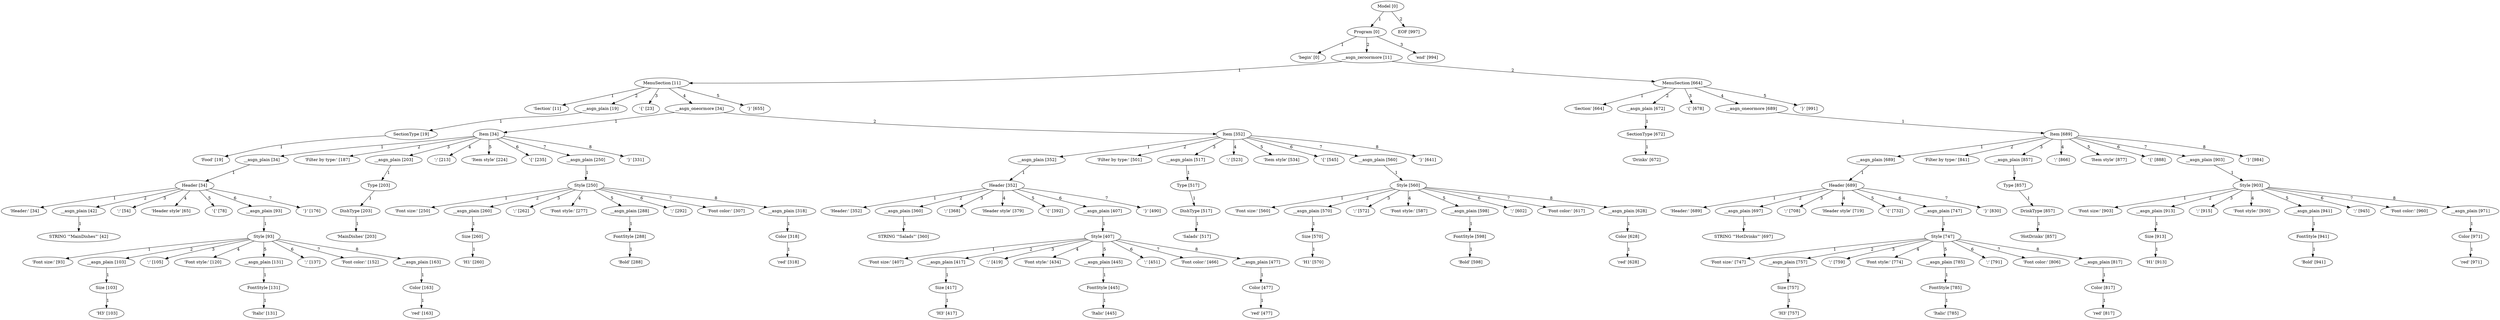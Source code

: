 digraph arpeggio_graph {
2207941753536 [label="Model [0]"];
2207941753536->2207941752768 [label="1"]

2207941752768 [label="Program [0]"];
2207941752768->2207942667392 [label="1"]

2207942667392 [label=" 'begin' [0]"];
2207941752768->2207941754304 [label="2"]

2207941754304 [label="__asgn_zeroormore [11]"];
2207941754304->2207941913024 [label="1"]

2207941913024 [label="MenuSection [11]"];
2207941913024->2207942667840 [label="1"]

2207942667840 [label=" 'Section' [11]"];
2207941913024->2207941934016 [label="2"]

2207941934016 [label="__asgn_plain [19]"];
2207941934016->2207941933760 [label="1"]

2207941933760 [label="SectionType [19]"];
2207941933760->2207942667616 [label="1"]

2207942667616 [label=" 'Food' [19]"];
2207941913024->2207942667280 [label="3"]

2207942667280 [label=" '{' [23]"];
2207941913024->2207941912768 [label="4"]

2207941912768 [label="__asgn_oneormore [34]"];
2207941912768->2207941918144 [label="1"]

2207941918144 [label="Item [34]"];
2207941918144->2207941931968 [label="1"]

2207941931968 [label="__asgn_plain [34]"];
2207941931968->2207941931712 [label="1"]

2207941931712 [label="Header [34]"];
2207941931712->2207942668176 [label="1"]

2207942668176 [label=" 'Header:' [34]"];
2207941931712->2207941934144 [label="2"]

2207941934144 [label="__asgn_plain [42]"];
2207941934144->2207942667952 [label="1"]

2207942667952 [label="STRING '\"MainDishes\"' [42]"];
2207941931712->2207942668064 [label="3"]

2207942668064 [label=" ';' [54]"];
2207941931712->2207942667504 [label="4"]

2207942667504 [label=" 'Header style' [65]"];
2207941931712->2207941935840 [label="5"]

2207941935840 [label=" '{' [78]"];
2207941931712->2207941931584 [label="6"]

2207941931584 [label="__asgn_plain [93]"];
2207941931584->2207941931328 [label="1"]

2207941931328 [label="Style [93]"];
2207941931328->2207941937296 [label="1"]

2207941937296 [label=" 'Font size:' [93]"];
2207941931328->2207941934528 [label="2"]

2207941934528 [label="__asgn_plain [103]"];
2207941934528->2207941934272 [label="1"]

2207941934272 [label="Size [103]"];
2207941934272->2207941936848 [label="1"]

2207941936848 [label=" 'H3' [103]"];
2207941931328->2207941936736 [label="3"]

2207941936736 [label=" ';' [105]"];
2207941931328->2207941935392 [label="4"]

2207941935392 [label=" 'Font style:' [120]"];
2207941931328->2207941934784 [label="5"]

2207941934784 [label="__asgn_plain [131]"];
2207941934784->2207941934656 [label="1"]

2207941934656 [label="FontStyle [131]"];
2207941934656->2207941937184 [label="1"]

2207941937184 [label=" 'Italic' [131]"];
2207941931328->2207941936960 [label="6"]

2207941936960 [label=" ';' [137]"];
2207941931328->2207941935504 [label="7"]

2207941935504 [label=" 'Font color:' [152]"];
2207941931328->2207941931200 [label="8"]

2207941931200 [label="__asgn_plain [163]"];
2207941931200->2207941931072 [label="1"]

2207941931072 [label="Color [163]"];
2207941931072->2207941935616 [label="1"]

2207941935616 [label=" 'red' [163]"];
2207941931712->2207941935280 [label="7"]

2207941935280 [label=" '}' [176]"];
2207941918144->2207941935728 [label="2"]

2207941935728 [label=" 'Filter by type:' [187]"];
2207941918144->2207941915840 [label="3"]

2207941915840 [label="__asgn_plain [203]"];
2207941915840->2207941918400 [label="1"]

2207941918400 [label="Type [203]"];
2207941918400->2207941931840 [label="1"]

2207941931840 [label="DishType [203]"];
2207941931840->2207941937072 [label="1"]

2207941937072 [label=" 'MainDishes' [203]"];
2207941918144->2207941936064 [label="4"]

2207941936064 [label=" ';' [213]"];
2207941918144->2207941935952 [label="5"]

2207941935952 [label=" 'Item style' [224]"];
2207941918144->2207941936176 [label="6"]

2207941936176 [label=" '{' [235]"];
2207941918144->2207941918016 [label="7"]

2207941918016 [label="__asgn_plain [250]"];
2207941918016->2207941917888 [label="1"]

2207941917888 [label="Style [250]"];
2207941917888->2207941936288 [label="1"]

2207941936288 [label=" 'Font size:' [250]"];
2207941917888->2207941915968 [label="2"]

2207941915968 [label="__asgn_plain [260]"];
2207941915968->2207941915712 [label="1"]

2207941915712 [label="Size [260]"];
2207941915712->2207941936400 [label="1"]

2207941936400 [label=" 'H1' [260]"];
2207941917888->2207941935168 [label="3"]

2207941935168 [label=" ';' [262]"];
2207941917888->2207941842192 [label="4"]

2207941842192 [label=" 'Font style:' [277]"];
2207941917888->2207941917376 [label="5"]

2207941917376 [label="__asgn_plain [288]"];
2207941917376->2207941916096 [label="1"]

2207941916096 [label="FontStyle [288]"];
2207941916096->2207941842304 [label="1"]

2207941842304 [label=" 'Bold' [288]"];
2207941917888->2207941842528 [label="6"]

2207941842528 [label=" ';' [292]"];
2207941917888->2207941841968 [label="7"]

2207941841968 [label=" 'Font color:' [307]"];
2207941917888->2207941916224 [label="8"]

2207941916224 [label="__asgn_plain [318]"];
2207941916224->2207941917504 [label="1"]

2207941917504 [label="Color [318]"];
2207941917504->2207941842640 [label="1"]

2207941842640 [label=" 'red' [318]"];
2207941918144->2207941843760 [label="8"]

2207941843760 [label=" '}' [331]"];
2207941912768->2207941912640 [label="2"]

2207941912640 [label="Item [352]"];
2207941912640->2207941916864 [label="1"]

2207941916864 [label="__asgn_plain [352]"];
2207941916864->2207941915584 [label="1"]

2207941915584 [label="Header [352]"];
2207941915584->2207941843312 [label="1"]

2207941843312 [label=" 'Header:' [352]"];
2207941915584->2207941916352 [label="2"]

2207941916352 [label="__asgn_plain [360]"];
2207941916352->2207941842864 [label="1"]

2207941842864 [label="STRING '\"Salads\"' [360]"];
2207941915584->2207941842976 [label="3"]

2207941842976 [label=" ';' [368]"];
2207941915584->2207941843200 [label="4"]

2207941843200 [label=" 'Header style' [379]"];
2207941915584->2207941843648 [label="5"]

2207941843648 [label=" '{' [392]"];
2207941915584->2207941915456 [label="6"]

2207941915456 [label="__asgn_plain [407]"];
2207941915456->2207941915328 [label="1"]

2207941915328 [label="Style [407]"];
2207941915328->2207941843536 [label="1"]

2207941843536 [label=" 'Font size:' [407]"];
2207941915328->2207941914688 [label="2"]

2207941914688 [label="__asgn_plain [417]"];
2207941914688->2207941916736 [label="1"]

2207941916736 [label="Size [417]"];
2207941916736->2207941843424 [label="1"]

2207941843424 [label=" 'H3' [417]"];
2207941915328->2207941840960 [label="3"]

2207941840960 [label=" ';' [419]"];
2207941915328->2207941841856 [label="4"]

2207941841856 [label=" 'Font style:' [434]"];
2207941915328->2207941914944 [label="5"]

2207941914944 [label="__asgn_plain [445]"];
2207941914944->2207941914816 [label="1"]

2207941914816 [label="FontStyle [445]"];
2207941914816->2207941841744 [label="1"]

2207941841744 [label=" 'Italic' [445]"];
2207941915328->2207941841072 [label="6"]

2207941841072 [label=" ';' [451]"];
2207941915328->2207941844432 [label="7"]

2207941844432 [label=" 'Font color:' [466]"];
2207941915328->2207941915200 [label="8"]

2207941915200 [label="__asgn_plain [477]"];
2207941915200->2207941915072 [label="1"]

2207941915072 [label="Color [477]"];
2207941915072->2207941844320 [label="1"]

2207941844320 [label=" 'red' [477]"];
2207941915584->2207941844544 [label="7"]

2207941844544 [label=" '}' [490]"];
2207941912640->2207941844768 [label="2"]

2207941844768 [label=" 'Filter by type:' [501]"];
2207941912640->2207941916608 [label="3"]

2207941916608 [label="__asgn_plain [517]"];
2207941916608->2207941917120 [label="1"]

2207941917120 [label="Type [517]"];
2207941917120->2207941916992 [label="1"]

2207941916992 [label="DishType [517]"];
2207941916992->2207941844656 [label="1"]

2207941844656 [label=" 'Salads' [517]"];
2207941912640->2207941844880 [label="4"]

2207941844880 [label=" ';' [523]"];
2207941912640->2207941843872 [label="5"]

2207941843872 [label=" 'Item style' [534]"];
2207941912640->2207941843984 [label="6"]

2207941843984 [label=" '{' [545]"];
2207941912640->2207941912512 [label="7"]

2207941912512 [label="__asgn_plain [560]"];
2207941912512->2207941911872 [label="1"]

2207941911872 [label="Style [560]"];
2207941911872->2207941844096 [label="1"]

2207941844096 [label=" 'Font size:' [560]"];
2207941911872->2207941917632 [label="2"]

2207941917632 [label="__asgn_plain [570]"];
2207941917632->2207941917248 [label="1"]

2207941917248 [label="Size [570]"];
2207941917248->2207941844208 [label="1"]

2207941844208 [label=" 'H1' [570]"];
2207941911872->2207941842416 [label="3"]

2207941842416 [label=" ';' [572]"];
2207941911872->2207941843088 [label="4"]

2207941843088 [label=" 'Font style:' [587]"];
2207941911872->2207941918272 [label="5"]

2207941918272 [label="__asgn_plain [598]"];
2207941918272->2207941917760 [label="1"]

2207941917760 [label="FontStyle [598]"];
2207941917760->2207941842080 [label="1"]

2207941842080 [label=" 'Bold' [598]"];
2207941911872->2207941842752 [label="6"]

2207941842752 [label=" ';' [602]"];
2207941911872->2207941841632 [label="7"]

2207941841632 [label=" 'Font color:' [617]"];
2207941911872->2207941914176 [label="8"]

2207941914176 [label="__asgn_plain [628]"];
2207941914176->2207941918528 [label="1"]

2207941918528 [label="Color [628]"];
2207941918528->2207941631328 [label="1"]

2207941631328 [label=" 'red' [628]"];
2207941912640->2207941631104 [label="8"]

2207941631104 [label=" '}' [641]"];
2207941913024->2207941630992 [label="5"]

2207941630992 [label=" '}' [655]"];
2207941754304->2207941754176 [label="2"]

2207941754176 [label="MenuSection [664]"];
2207941754176->2207941630432 [label="1"]

2207941630432 [label=" 'Section' [664]"];
2207941754176->2207941913152 [label="2"]

2207941913152 [label="__asgn_plain [672]"];
2207941913152->2207941912896 [label="1"]

2207941912896 [label="SectionType [672]"];
2207941912896->2207941630768 [label="1"]

2207941630768 [label=" 'Drinks' [672]"];
2207941754176->2207941630208 [label="3"]

2207941630208 [label=" '{' [678]"];
2207941754176->2207941754048 [label="4"]

2207941754048 [label="__asgn_oneormore [689]"];
2207941754048->2207941753920 [label="1"]

2207941753920 [label="Item [689]"];
2207941753920->2207941910720 [label="1"]

2207941910720 [label="__asgn_plain [689]"];
2207941910720->2207941910592 [label="1"]

2207941910592 [label="Header [689]"];
2207941910592->2207941631216 [label="1"]

2207941631216 [label=" 'Header:' [689]"];
2207941910592->2207941913280 [label="2"]

2207941913280 [label="__asgn_plain [697]"];
2207941913280->2207941630880 [label="1"]

2207941630880 [label="STRING '\"HotDrinks\"' [697]"];
2207941910592->2207941630544 [label="3"]

2207941630544 [label=" ';' [708]"];
2207941910592->2207941630096 [label="4"]

2207941630096 [label=" 'Header style' [719]"];
2207941910592->2207942680640 [label="5"]

2207942680640 [label=" '{' [732]"];
2207941910592->2207941914432 [label="6"]

2207941914432 [label="__asgn_plain [747]"];
2207941914432->2207941914304 [label="1"]

2207941914304 [label="Style [747]"];
2207941914304->2207942680752 [label="1"]

2207942680752 [label=" 'Font size:' [747]"];
2207941914304->2207941913664 [label="2"]

2207941913664 [label="__asgn_plain [757]"];
2207941913664->2207941913408 [label="1"]

2207941913408 [label="Size [757]"];
2207941913408->2207942680864 [label="1"]

2207942680864 [label=" 'H3' [757]"];
2207941914304->2207942680976 [label="3"]

2207942680976 [label=" ';' [759]"];
2207941914304->2207942681088 [label="4"]

2207942681088 [label=" 'Font style:' [774]"];
2207941914304->2207941913792 [label="5"]

2207941913792 [label="__asgn_plain [785]"];
2207941913792->2207941913536 [label="1"]

2207941913536 [label="FontStyle [785]"];
2207941913536->2207942681200 [label="1"]

2207942681200 [label=" 'Italic' [785]"];
2207941914304->2207942681312 [label="6"]

2207942681312 [label=" ';' [791]"];
2207941914304->2207942681424 [label="7"]

2207942681424 [label=" 'Font color:' [806]"];
2207941914304->2207941914048 [label="8"]

2207941914048 [label="__asgn_plain [817]"];
2207941914048->2207941913920 [label="1"]

2207941913920 [label="Color [817]"];
2207941913920->2207942681536 [label="1"]

2207942681536 [label=" 'red' [817]"];
2207941910592->2207942681648 [label="7"]

2207942681648 [label=" '}' [830]"];
2207941753920->2207942681760 [label="2"]

2207942681760 [label=" 'Filter by type:' [841]"];
2207941753920->2207941911360 [label="3"]

2207941911360 [label="__asgn_plain [857]"];
2207941911360->2207941911232 [label="1"]

2207941911232 [label="Type [857]"];
2207941911232->2207941910976 [label="1"]

2207941910976 [label="DrinkType [857]"];
2207941910976->2207942681872 [label="1"]

2207942681872 [label=" 'HotDrinks' [857]"];
2207941753920->2207942681984 [label="4"]

2207942681984 [label=" ';' [866]"];
2207941753920->2207942682096 [label="5"]

2207942682096 [label=" 'Item style' [877]"];
2207941753920->2207942682208 [label="6"]

2207942682208 [label=" '{' [888]"];
2207941753920->2207941912256 [label="7"]

2207941912256 [label="__asgn_plain [903]"];
2207941912256->2207941912128 [label="1"]

2207941912128 [label="Style [903]"];
2207941912128->2207942682320 [label="1"]

2207942682320 [label=" 'Font size:' [903]"];
2207941912128->2207941911616 [label="2"]

2207941911616 [label="__asgn_plain [913]"];
2207941911616->2207941911488 [label="1"]

2207941911488 [label="Size [913]"];
2207941911488->2207942682432 [label="1"]

2207942682432 [label=" 'H1' [913]"];
2207941912128->2207942682544 [label="3"]

2207942682544 [label=" ';' [915]"];
2207941912128->2207942682656 [label="4"]

2207942682656 [label=" 'Font style:' [930]"];
2207941912128->2207941911744 [label="5"]

2207941911744 [label="__asgn_plain [941]"];
2207941911744->2207941911104 [label="1"]

2207941911104 [label="FontStyle [941]"];
2207941911104->2207942682768 [label="1"]

2207942682768 [label=" 'Bold' [941]"];
2207941912128->2207942682880 [label="6"]

2207942682880 [label=" ';' [945]"];
2207941912128->2207942682992 [label="7"]

2207942682992 [label=" 'Font color:' [960]"];
2207941912128->2207941912000 [label="8"]

2207941912000 [label="__asgn_plain [971]"];
2207941912000->2207941910848 [label="1"]

2207941910848 [label="Color [971]"];
2207941910848->2207942683104 [label="1"]

2207942683104 [label=" 'red' [971]"];
2207941753920->2207942683216 [label="8"]

2207942683216 [label=" '}' [984]"];
2207941754176->2207942683328 [label="5"]

2207942683328 [label=" '}' [991]"];
2207941752768->2207942683440 [label="3"]

2207942683440 [label=" 'end' [994]"];
2207941753536->2207942683552 [label="2"]

2207942683552 [label="EOF [997]"];
}